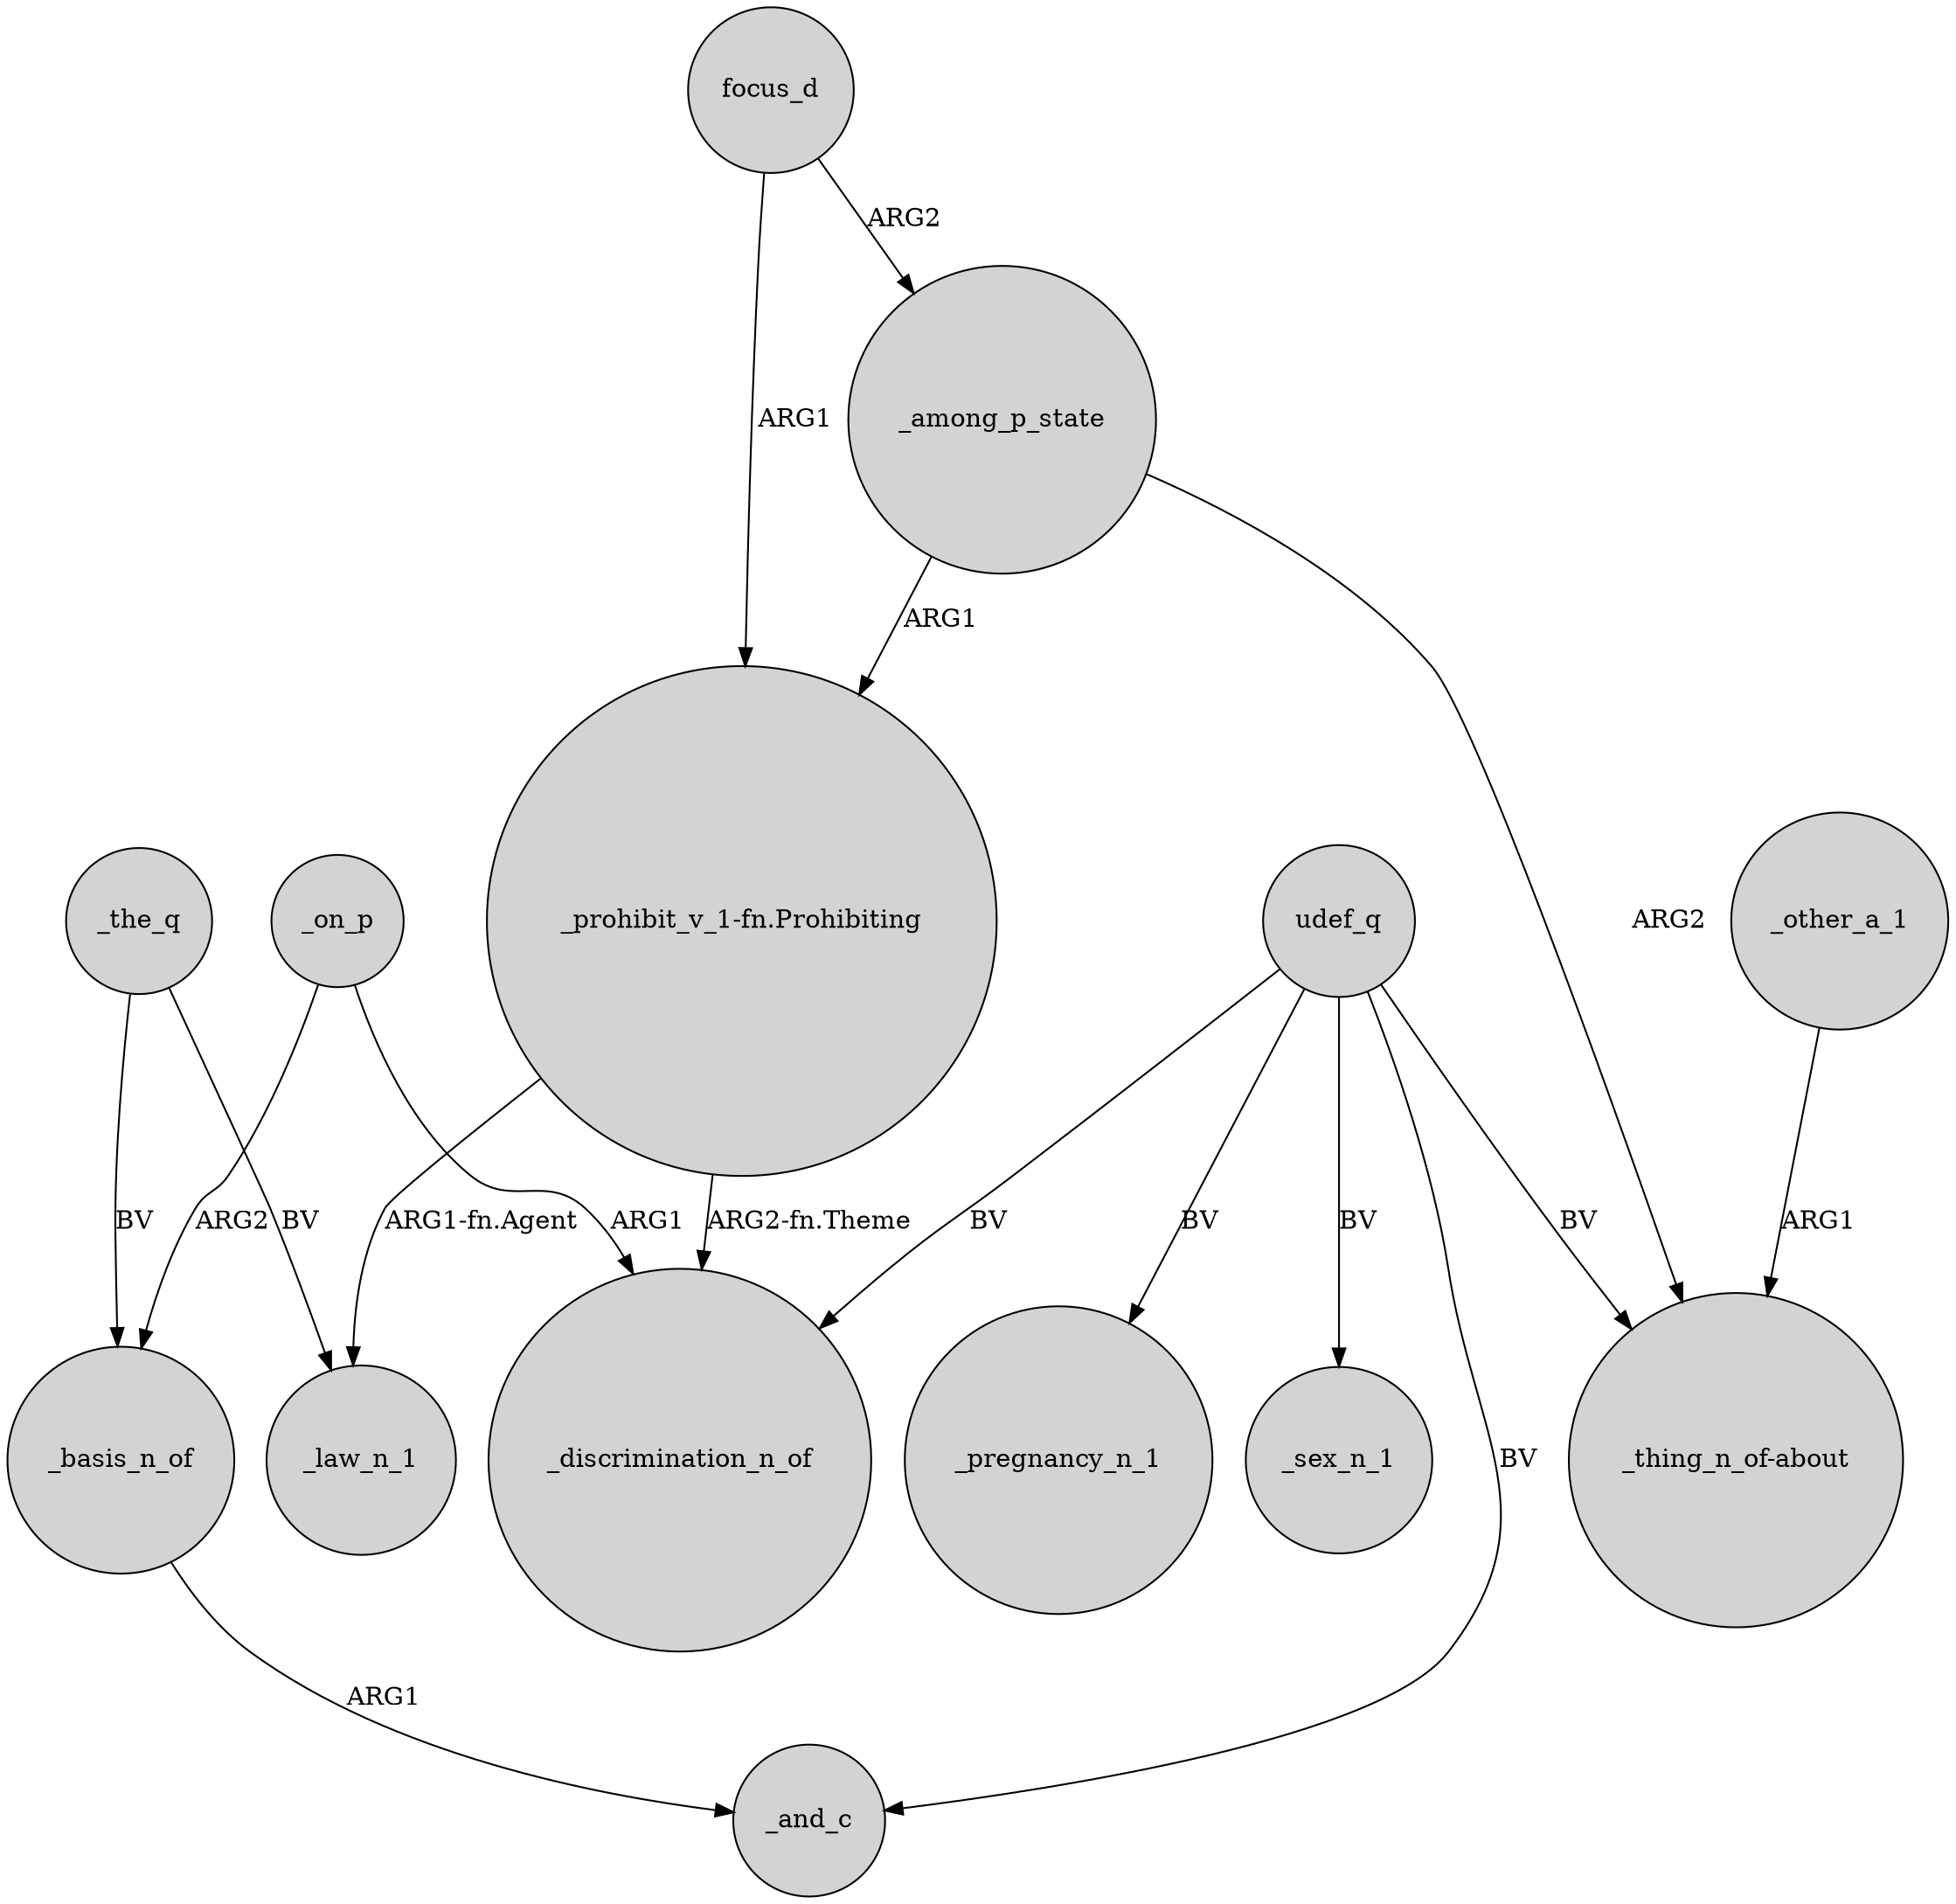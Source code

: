 digraph {
	node [shape=circle style=filled]
	_on_p -> _discrimination_n_of [label=ARG1]
	udef_q -> "_thing_n_of-about" [label=BV]
	"_prohibit_v_1-fn.Prohibiting" -> _law_n_1 [label="ARG1-fn.Agent"]
	_on_p -> _basis_n_of [label=ARG2]
	udef_q -> _discrimination_n_of [label=BV]
	_among_p_state -> "_prohibit_v_1-fn.Prohibiting" [label=ARG1]
	udef_q -> _sex_n_1 [label=BV]
	_the_q -> _law_n_1 [label=BV]
	_basis_n_of -> _and_c [label=ARG1]
	"_prohibit_v_1-fn.Prohibiting" -> _discrimination_n_of [label="ARG2-fn.Theme"]
	focus_d -> _among_p_state [label=ARG2]
	_the_q -> _basis_n_of [label=BV]
	udef_q -> _and_c [label=BV]
	_among_p_state -> "_thing_n_of-about" [label=ARG2]
	udef_q -> _pregnancy_n_1 [label=BV]
	_other_a_1 -> "_thing_n_of-about" [label=ARG1]
	focus_d -> "_prohibit_v_1-fn.Prohibiting" [label=ARG1]
}

